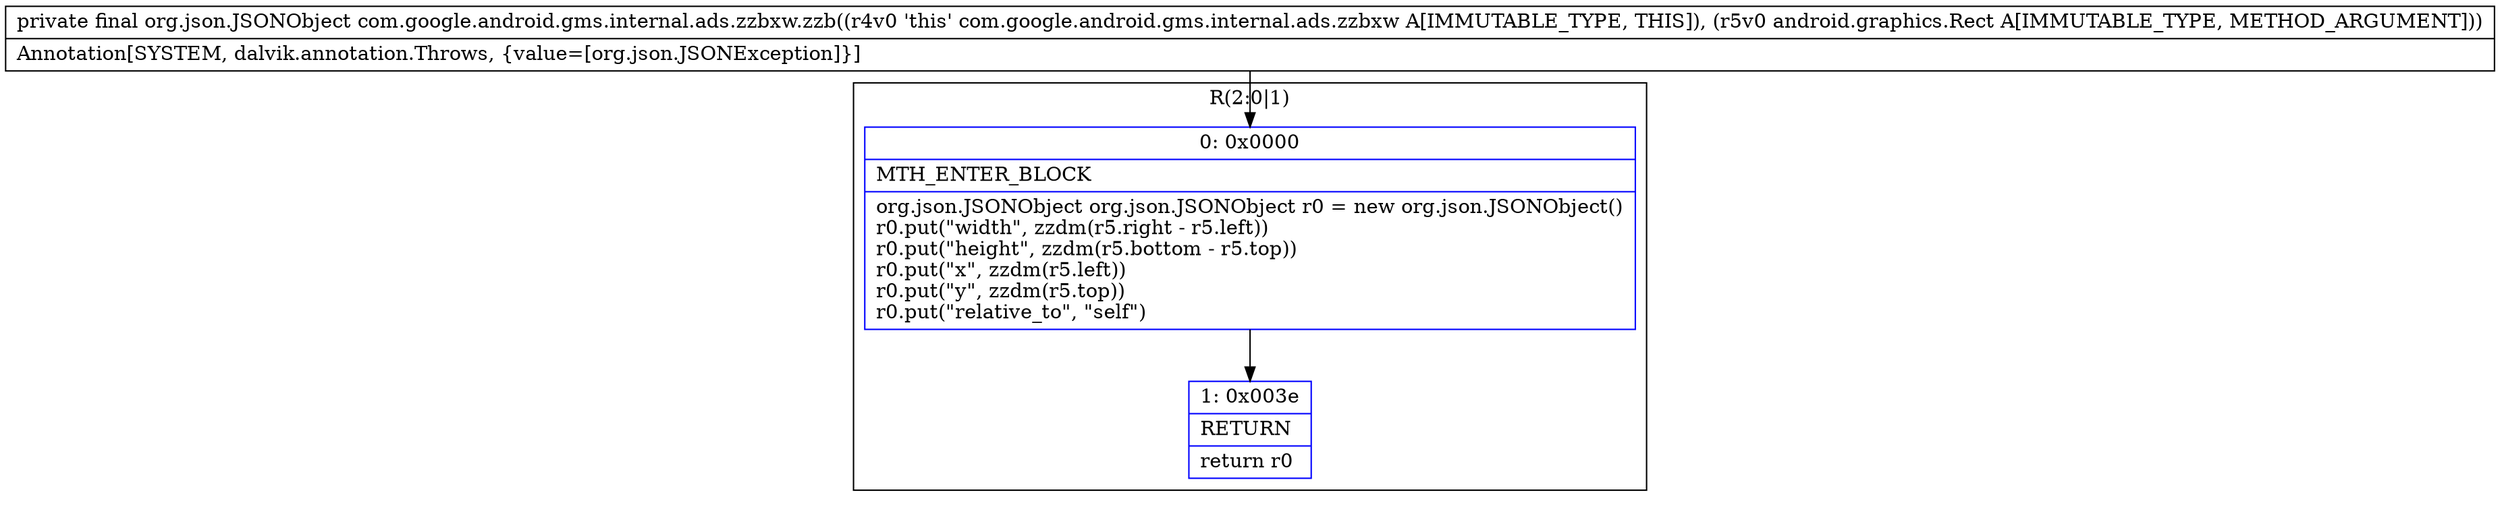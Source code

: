digraph "CFG forcom.google.android.gms.internal.ads.zzbxw.zzb(Landroid\/graphics\/Rect;)Lorg\/json\/JSONObject;" {
subgraph cluster_Region_1770812455 {
label = "R(2:0|1)";
node [shape=record,color=blue];
Node_0 [shape=record,label="{0\:\ 0x0000|MTH_ENTER_BLOCK\l|org.json.JSONObject org.json.JSONObject r0 = new org.json.JSONObject()\lr0.put(\"width\", zzdm(r5.right \- r5.left))\lr0.put(\"height\", zzdm(r5.bottom \- r5.top))\lr0.put(\"x\", zzdm(r5.left))\lr0.put(\"y\", zzdm(r5.top))\lr0.put(\"relative_to\", \"self\")\l}"];
Node_1 [shape=record,label="{1\:\ 0x003e|RETURN\l|return r0\l}"];
}
MethodNode[shape=record,label="{private final org.json.JSONObject com.google.android.gms.internal.ads.zzbxw.zzb((r4v0 'this' com.google.android.gms.internal.ads.zzbxw A[IMMUTABLE_TYPE, THIS]), (r5v0 android.graphics.Rect A[IMMUTABLE_TYPE, METHOD_ARGUMENT]))  | Annotation[SYSTEM, dalvik.annotation.Throws, \{value=[org.json.JSONException]\}]\l}"];
MethodNode -> Node_0;
Node_0 -> Node_1;
}

